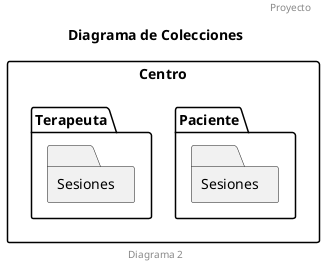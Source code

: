 @startuml Programa

title Diagrama de Colecciones
header Proyecto
footer Diagrama 2

skinparam packageStyle rectangle

package Centro {

}
package Centro.Paciente <<Folder>> {
    package Sesiones <<Folder>> {
        
    }
}

package Centro.Terapeuta <<Folder>> {
    package Sesiones <<Folder>> {
        
    }
}

@enduml

